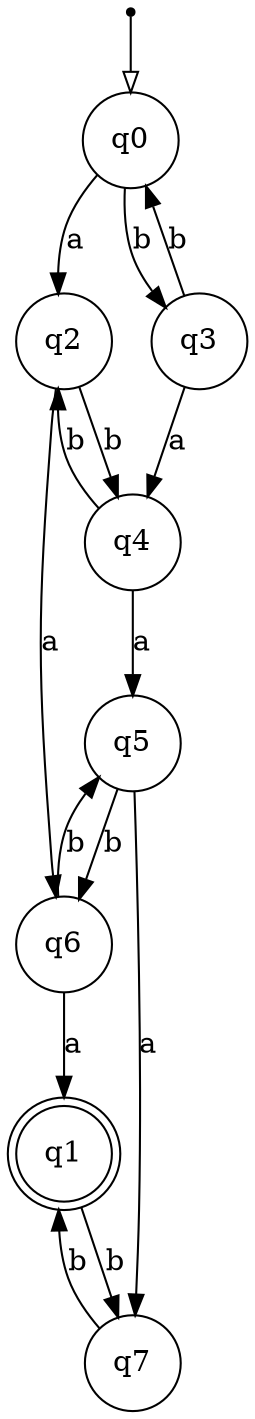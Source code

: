 digraph {
  node [shape=point]; __start;
  node [shape = circle]; q0;
  node [shape = doublecircle]; q1;
  node [shape = circle]; q2;
  node [shape = circle]; q3;
  node [shape = circle]; q4;
  node [shape = circle]; q5;
  node [shape = circle]; q6;
  node [shape = circle]; q7;

  __start -> q0 [arrowhead = empty];
  q0 -> q2 [label = "a"];
  q0 -> q3 [label = "b"];
  q1 -> q7 [label = "b"];
  q2 -> q6 [label = "a"];
  q2 -> q4 [label = "b"];
  q3 -> q4 [label = "a"];
  q3 -> q0 [label = "b"];
  q4 -> q5 [label = "a"];
  q4 -> q2 [label = "b"];
  q5 -> q7 [label = "a"];
  q5 -> q6 [label = "b"];
  q6 -> q1 [label = "a"];
  q6 -> q5 [label = "b"];
  q7 -> q1 [label = "b"];
}
